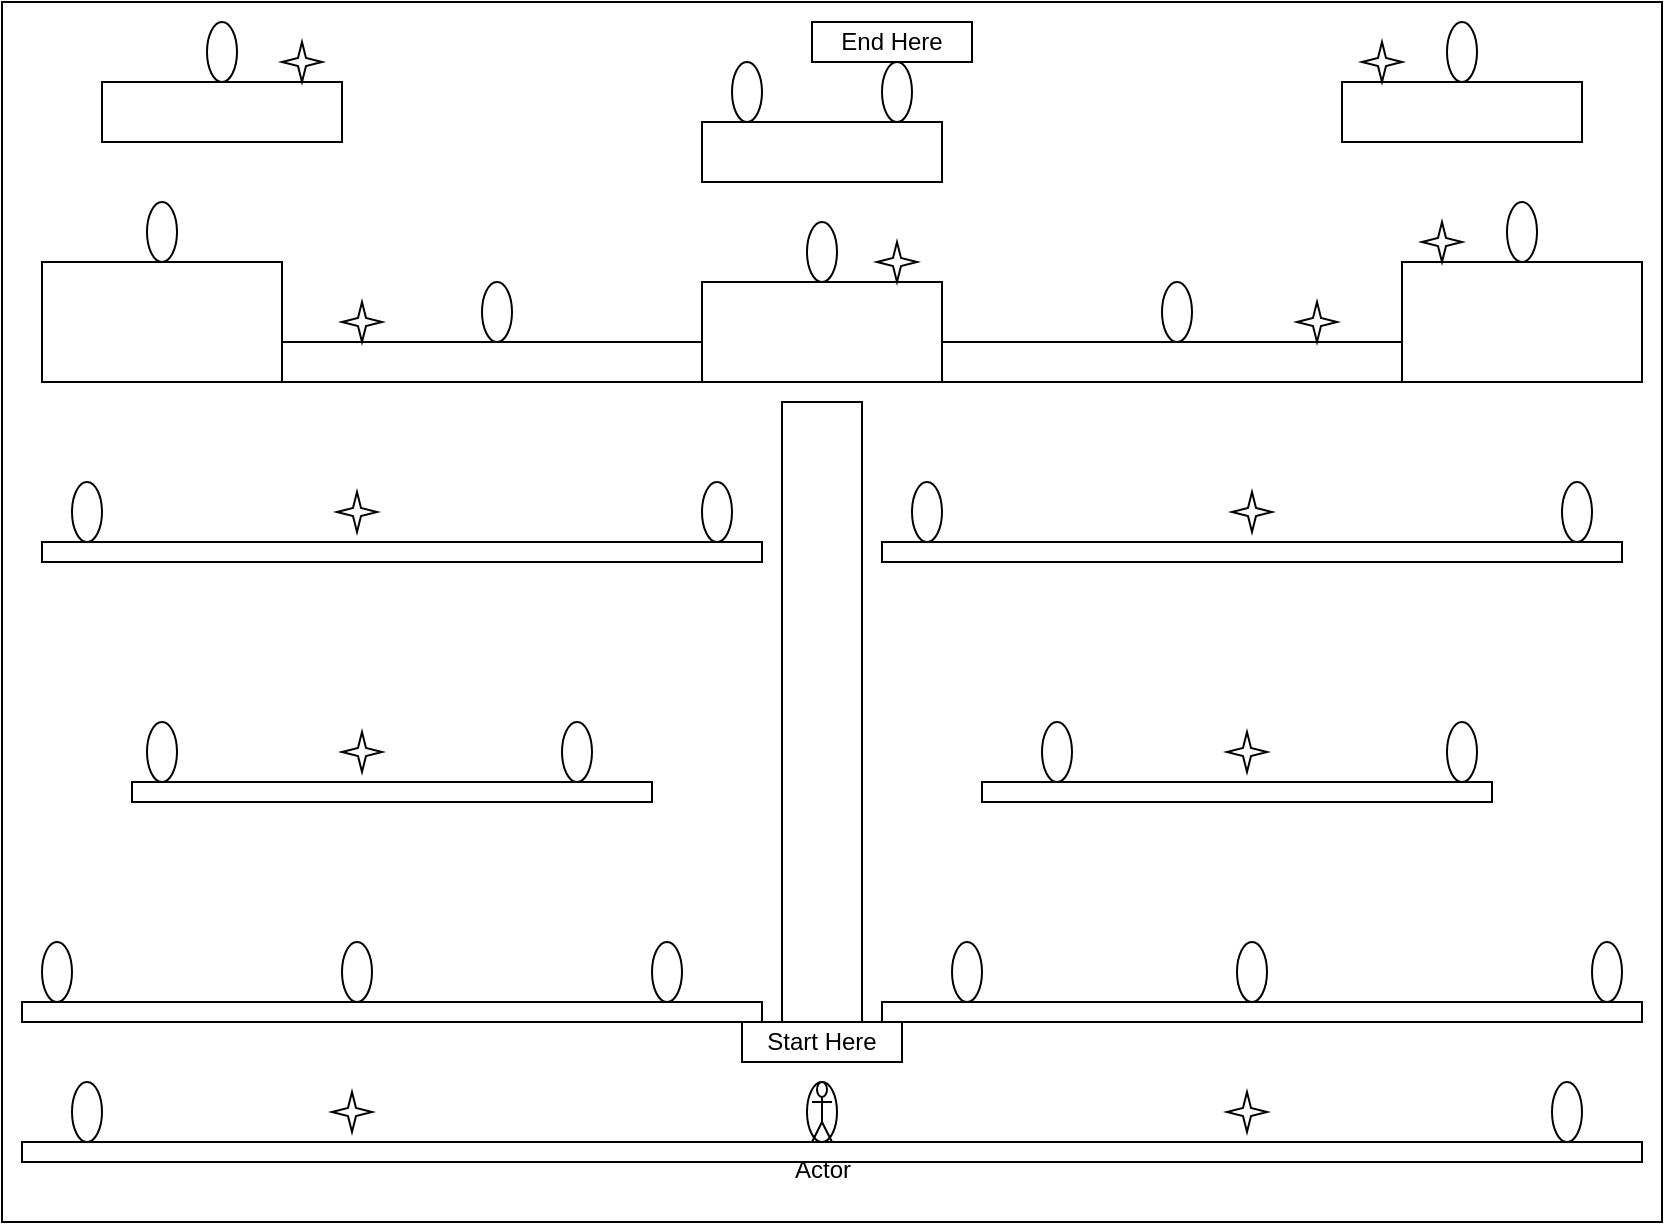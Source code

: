 <mxfile version="15.6.8" type="github">
  <diagram id="i9-LiDUgm7i1TcscAGTR" name="Page-1">
    <mxGraphModel dx="827" dy="1095" grid="1" gridSize="10" guides="1" tooltips="1" connect="1" arrows="1" fold="1" page="1" pageScale="1" pageWidth="850" pageHeight="1100" math="0" shadow="0">
      <root>
        <mxCell id="0" />
        <mxCell id="1" parent="0" />
        <mxCell id="Mf5WhwWusuU8PSzTyUXS-1" value="" style="rounded=0;whiteSpace=wrap;html=1;" vertex="1" parent="1">
          <mxGeometry x="10" y="10" width="830" height="610" as="geometry" />
        </mxCell>
        <mxCell id="Mf5WhwWusuU8PSzTyUXS-2" value="" style="rounded=0;whiteSpace=wrap;html=1;" vertex="1" parent="1">
          <mxGeometry x="20" y="580" width="810" height="10" as="geometry" />
        </mxCell>
        <mxCell id="Mf5WhwWusuU8PSzTyUXS-3" value="" style="rounded=0;whiteSpace=wrap;html=1;" vertex="1" parent="1">
          <mxGeometry x="20" y="510" width="370" height="10" as="geometry" />
        </mxCell>
        <mxCell id="Mf5WhwWusuU8PSzTyUXS-4" value="" style="rounded=0;whiteSpace=wrap;html=1;" vertex="1" parent="1">
          <mxGeometry x="450" y="510" width="380" height="10" as="geometry" />
        </mxCell>
        <mxCell id="Mf5WhwWusuU8PSzTyUXS-5" value="" style="rounded=0;whiteSpace=wrap;html=1;" vertex="1" parent="1">
          <mxGeometry x="400" y="210" width="40" height="330" as="geometry" />
        </mxCell>
        <mxCell id="Mf5WhwWusuU8PSzTyUXS-6" value="" style="rounded=0;whiteSpace=wrap;html=1;" vertex="1" parent="1">
          <mxGeometry x="30" y="180" width="800" height="20" as="geometry" />
        </mxCell>
        <mxCell id="Mf5WhwWusuU8PSzTyUXS-7" value="" style="rounded=0;whiteSpace=wrap;html=1;" vertex="1" parent="1">
          <mxGeometry x="30" y="140" width="120" height="60" as="geometry" />
        </mxCell>
        <mxCell id="Mf5WhwWusuU8PSzTyUXS-8" value="" style="rounded=0;whiteSpace=wrap;html=1;" vertex="1" parent="1">
          <mxGeometry x="710" y="140" width="120" height="60" as="geometry" />
        </mxCell>
        <mxCell id="Mf5WhwWusuU8PSzTyUXS-9" value="" style="rounded=0;whiteSpace=wrap;html=1;" vertex="1" parent="1">
          <mxGeometry x="360" y="150" width="120" height="50" as="geometry" />
        </mxCell>
        <mxCell id="Mf5WhwWusuU8PSzTyUXS-10" value="" style="rounded=0;whiteSpace=wrap;html=1;" vertex="1" parent="1">
          <mxGeometry x="680" y="50" width="120" height="30" as="geometry" />
        </mxCell>
        <mxCell id="Mf5WhwWusuU8PSzTyUXS-11" value="" style="rounded=0;whiteSpace=wrap;html=1;" vertex="1" parent="1">
          <mxGeometry x="60" y="50" width="120" height="30" as="geometry" />
        </mxCell>
        <mxCell id="Mf5WhwWusuU8PSzTyUXS-12" value="" style="rounded=0;whiteSpace=wrap;html=1;" vertex="1" parent="1">
          <mxGeometry x="360" y="70" width="120" height="30" as="geometry" />
        </mxCell>
        <mxCell id="Mf5WhwWusuU8PSzTyUXS-13" value="" style="rounded=0;whiteSpace=wrap;html=1;" vertex="1" parent="1">
          <mxGeometry x="500" y="400" width="255" height="10" as="geometry" />
        </mxCell>
        <mxCell id="Mf5WhwWusuU8PSzTyUXS-14" value="" style="rounded=0;whiteSpace=wrap;html=1;" vertex="1" parent="1">
          <mxGeometry x="450" y="280" width="370" height="10" as="geometry" />
        </mxCell>
        <mxCell id="Mf5WhwWusuU8PSzTyUXS-15" value="" style="rounded=0;whiteSpace=wrap;html=1;" vertex="1" parent="1">
          <mxGeometry x="75" y="400" width="260" height="10" as="geometry" />
        </mxCell>
        <mxCell id="Mf5WhwWusuU8PSzTyUXS-17" value="" style="rounded=0;whiteSpace=wrap;html=1;" vertex="1" parent="1">
          <mxGeometry x="30" y="280" width="360" height="10" as="geometry" />
        </mxCell>
        <mxCell id="Mf5WhwWusuU8PSzTyUXS-19" value="" style="ellipse;whiteSpace=wrap;html=1;" vertex="1" parent="1">
          <mxGeometry x="45" y="250" width="15" height="30" as="geometry" />
        </mxCell>
        <mxCell id="Mf5WhwWusuU8PSzTyUXS-20" value="" style="ellipse;whiteSpace=wrap;html=1;" vertex="1" parent="1">
          <mxGeometry x="82.5" y="370" width="15" height="30" as="geometry" />
        </mxCell>
        <mxCell id="Mf5WhwWusuU8PSzTyUXS-21" value="" style="ellipse;whiteSpace=wrap;html=1;" vertex="1" parent="1">
          <mxGeometry x="30" y="480" width="15" height="30" as="geometry" />
        </mxCell>
        <mxCell id="Mf5WhwWusuU8PSzTyUXS-23" value="" style="ellipse;whiteSpace=wrap;html=1;" vertex="1" parent="1">
          <mxGeometry x="790" y="250" width="15" height="30" as="geometry" />
        </mxCell>
        <mxCell id="Mf5WhwWusuU8PSzTyUXS-24" value="" style="ellipse;whiteSpace=wrap;html=1;" vertex="1" parent="1">
          <mxGeometry x="732.5" y="370" width="15" height="30" as="geometry" />
        </mxCell>
        <mxCell id="Mf5WhwWusuU8PSzTyUXS-26" value="" style="ellipse;whiteSpace=wrap;html=1;" vertex="1" parent="1">
          <mxGeometry x="805" y="480" width="15" height="30" as="geometry" />
        </mxCell>
        <mxCell id="Mf5WhwWusuU8PSzTyUXS-29" value="" style="ellipse;whiteSpace=wrap;html=1;" vertex="1" parent="1">
          <mxGeometry x="82.5" y="110" width="15" height="30" as="geometry" />
        </mxCell>
        <mxCell id="Mf5WhwWusuU8PSzTyUXS-30" value="" style="ellipse;whiteSpace=wrap;html=1;" vertex="1" parent="1">
          <mxGeometry x="412.5" y="120" width="15" height="30" as="geometry" />
        </mxCell>
        <mxCell id="Mf5WhwWusuU8PSzTyUXS-31" value="" style="ellipse;whiteSpace=wrap;html=1;" vertex="1" parent="1">
          <mxGeometry x="412.5" y="550" width="15" height="30" as="geometry" />
        </mxCell>
        <mxCell id="Mf5WhwWusuU8PSzTyUXS-32" value="" style="ellipse;whiteSpace=wrap;html=1;" vertex="1" parent="1">
          <mxGeometry x="762.5" y="110" width="15" height="30" as="geometry" />
        </mxCell>
        <mxCell id="Mf5WhwWusuU8PSzTyUXS-33" value="" style="ellipse;whiteSpace=wrap;html=1;" vertex="1" parent="1">
          <mxGeometry x="785" y="550" width="15" height="30" as="geometry" />
        </mxCell>
        <mxCell id="Mf5WhwWusuU8PSzTyUXS-34" value="" style="ellipse;whiteSpace=wrap;html=1;" vertex="1" parent="1">
          <mxGeometry x="450" y="40" width="15" height="30" as="geometry" />
        </mxCell>
        <mxCell id="Mf5WhwWusuU8PSzTyUXS-35" value="" style="ellipse;whiteSpace=wrap;html=1;" vertex="1" parent="1">
          <mxGeometry x="112.5" y="20" width="15" height="30" as="geometry" />
        </mxCell>
        <mxCell id="Mf5WhwWusuU8PSzTyUXS-36" value="" style="ellipse;whiteSpace=wrap;html=1;" vertex="1" parent="1">
          <mxGeometry x="732.5" y="20" width="15" height="30" as="geometry" />
        </mxCell>
        <mxCell id="Mf5WhwWusuU8PSzTyUXS-37" value="" style="ellipse;whiteSpace=wrap;html=1;" vertex="1" parent="1">
          <mxGeometry x="45" y="550" width="15" height="30" as="geometry" />
        </mxCell>
        <mxCell id="Mf5WhwWusuU8PSzTyUXS-38" value="" style="ellipse;whiteSpace=wrap;html=1;" vertex="1" parent="1">
          <mxGeometry x="290" y="370" width="15" height="30" as="geometry" />
        </mxCell>
        <mxCell id="Mf5WhwWusuU8PSzTyUXS-39" value="" style="ellipse;whiteSpace=wrap;html=1;" vertex="1" parent="1">
          <mxGeometry x="375" y="40" width="15" height="30" as="geometry" />
        </mxCell>
        <mxCell id="Mf5WhwWusuU8PSzTyUXS-41" value="" style="ellipse;whiteSpace=wrap;html=1;" vertex="1" parent="1">
          <mxGeometry x="335" y="480" width="15" height="30" as="geometry" />
        </mxCell>
        <mxCell id="Mf5WhwWusuU8PSzTyUXS-42" value="" style="ellipse;whiteSpace=wrap;html=1;" vertex="1" parent="1">
          <mxGeometry x="465" y="250" width="15" height="30" as="geometry" />
        </mxCell>
        <mxCell id="Mf5WhwWusuU8PSzTyUXS-43" value="" style="ellipse;whiteSpace=wrap;html=1;" vertex="1" parent="1">
          <mxGeometry x="530" y="370" width="15" height="30" as="geometry" />
        </mxCell>
        <mxCell id="Mf5WhwWusuU8PSzTyUXS-44" value="" style="ellipse;whiteSpace=wrap;html=1;" vertex="1" parent="1">
          <mxGeometry x="485" y="480" width="15" height="30" as="geometry" />
        </mxCell>
        <mxCell id="Mf5WhwWusuU8PSzTyUXS-46" value="Actor" style="shape=umlActor;verticalLabelPosition=bottom;verticalAlign=top;html=1;outlineConnect=0;" vertex="1" parent="1">
          <mxGeometry x="415" y="550" width="10" height="30" as="geometry" />
        </mxCell>
        <mxCell id="Mf5WhwWusuU8PSzTyUXS-47" value="" style="ellipse;whiteSpace=wrap;html=1;" vertex="1" parent="1">
          <mxGeometry x="627.5" y="480" width="15" height="30" as="geometry" />
        </mxCell>
        <mxCell id="Mf5WhwWusuU8PSzTyUXS-48" value="" style="ellipse;whiteSpace=wrap;html=1;" vertex="1" parent="1">
          <mxGeometry x="250" y="150" width="15" height="30" as="geometry" />
        </mxCell>
        <mxCell id="Mf5WhwWusuU8PSzTyUXS-49" value="" style="ellipse;whiteSpace=wrap;html=1;" vertex="1" parent="1">
          <mxGeometry x="590" y="150" width="15" height="30" as="geometry" />
        </mxCell>
        <mxCell id="Mf5WhwWusuU8PSzTyUXS-50" value="" style="ellipse;whiteSpace=wrap;html=1;" vertex="1" parent="1">
          <mxGeometry x="360" y="250" width="15" height="30" as="geometry" />
        </mxCell>
        <mxCell id="Mf5WhwWusuU8PSzTyUXS-52" value="" style="ellipse;whiteSpace=wrap;html=1;" vertex="1" parent="1">
          <mxGeometry x="180" y="480" width="15" height="30" as="geometry" />
        </mxCell>
        <mxCell id="Mf5WhwWusuU8PSzTyUXS-60" value="" style="verticalLabelPosition=bottom;verticalAlign=top;html=1;shape=mxgraph.basic.4_point_star_2;dx=0.8;" vertex="1" parent="1">
          <mxGeometry x="180" y="160" width="20" height="20" as="geometry" />
        </mxCell>
        <mxCell id="Mf5WhwWusuU8PSzTyUXS-61" value="" style="verticalLabelPosition=bottom;verticalAlign=top;html=1;shape=mxgraph.basic.4_point_star_2;dx=0.8;" vertex="1" parent="1">
          <mxGeometry x="175" y="555" width="20" height="20" as="geometry" />
        </mxCell>
        <mxCell id="Mf5WhwWusuU8PSzTyUXS-63" value="" style="verticalLabelPosition=bottom;verticalAlign=top;html=1;shape=mxgraph.basic.4_point_star_2;dx=0.8;" vertex="1" parent="1">
          <mxGeometry x="622.5" y="555" width="20" height="20" as="geometry" />
        </mxCell>
        <mxCell id="Mf5WhwWusuU8PSzTyUXS-65" value="" style="verticalLabelPosition=bottom;verticalAlign=top;html=1;shape=mxgraph.basic.4_point_star_2;dx=0.8;" vertex="1" parent="1">
          <mxGeometry x="657.5" y="160" width="20" height="20" as="geometry" />
        </mxCell>
        <mxCell id="Mf5WhwWusuU8PSzTyUXS-66" value="" style="verticalLabelPosition=bottom;verticalAlign=top;html=1;shape=mxgraph.basic.4_point_star_2;dx=0.8;" vertex="1" parent="1">
          <mxGeometry x="177.5" y="255" width="20" height="20" as="geometry" />
        </mxCell>
        <mxCell id="Mf5WhwWusuU8PSzTyUXS-67" value="" style="verticalLabelPosition=bottom;verticalAlign=top;html=1;shape=mxgraph.basic.4_point_star_2;dx=0.8;" vertex="1" parent="1">
          <mxGeometry x="625" y="255" width="20" height="20" as="geometry" />
        </mxCell>
        <mxCell id="Mf5WhwWusuU8PSzTyUXS-68" value="" style="verticalLabelPosition=bottom;verticalAlign=top;html=1;shape=mxgraph.basic.4_point_star_2;dx=0.8;" vertex="1" parent="1">
          <mxGeometry x="180" y="375" width="20" height="20" as="geometry" />
        </mxCell>
        <mxCell id="Mf5WhwWusuU8PSzTyUXS-69" value="" style="verticalLabelPosition=bottom;verticalAlign=top;html=1;shape=mxgraph.basic.4_point_star_2;dx=0.8;" vertex="1" parent="1">
          <mxGeometry x="622.5" y="375" width="20" height="20" as="geometry" />
        </mxCell>
        <mxCell id="Mf5WhwWusuU8PSzTyUXS-70" value="" style="verticalLabelPosition=bottom;verticalAlign=top;html=1;shape=mxgraph.basic.4_point_star_2;dx=0.8;" vertex="1" parent="1">
          <mxGeometry x="720" y="120" width="20" height="20" as="geometry" />
        </mxCell>
        <mxCell id="Mf5WhwWusuU8PSzTyUXS-71" value="" style="verticalLabelPosition=bottom;verticalAlign=top;html=1;shape=mxgraph.basic.4_point_star_2;dx=0.8;" vertex="1" parent="1">
          <mxGeometry x="447.5" y="130" width="20" height="20" as="geometry" />
        </mxCell>
        <mxCell id="Mf5WhwWusuU8PSzTyUXS-72" value="" style="verticalLabelPosition=bottom;verticalAlign=top;html=1;shape=mxgraph.basic.4_point_star_2;dx=0.8;" vertex="1" parent="1">
          <mxGeometry x="150" y="30" width="20" height="20" as="geometry" />
        </mxCell>
        <mxCell id="Mf5WhwWusuU8PSzTyUXS-73" value="" style="verticalLabelPosition=bottom;verticalAlign=top;html=1;shape=mxgraph.basic.4_point_star_2;dx=0.8;" vertex="1" parent="1">
          <mxGeometry x="690" y="30" width="20" height="20" as="geometry" />
        </mxCell>
        <mxCell id="Mf5WhwWusuU8PSzTyUXS-74" value="Start Here" style="rounded=0;whiteSpace=wrap;html=1;" vertex="1" parent="1">
          <mxGeometry x="380" y="520" width="80" height="20" as="geometry" />
        </mxCell>
        <mxCell id="Mf5WhwWusuU8PSzTyUXS-75" value="End Here" style="rounded=0;whiteSpace=wrap;html=1;" vertex="1" parent="1">
          <mxGeometry x="415" y="20" width="80" height="20" as="geometry" />
        </mxCell>
      </root>
    </mxGraphModel>
  </diagram>
</mxfile>
